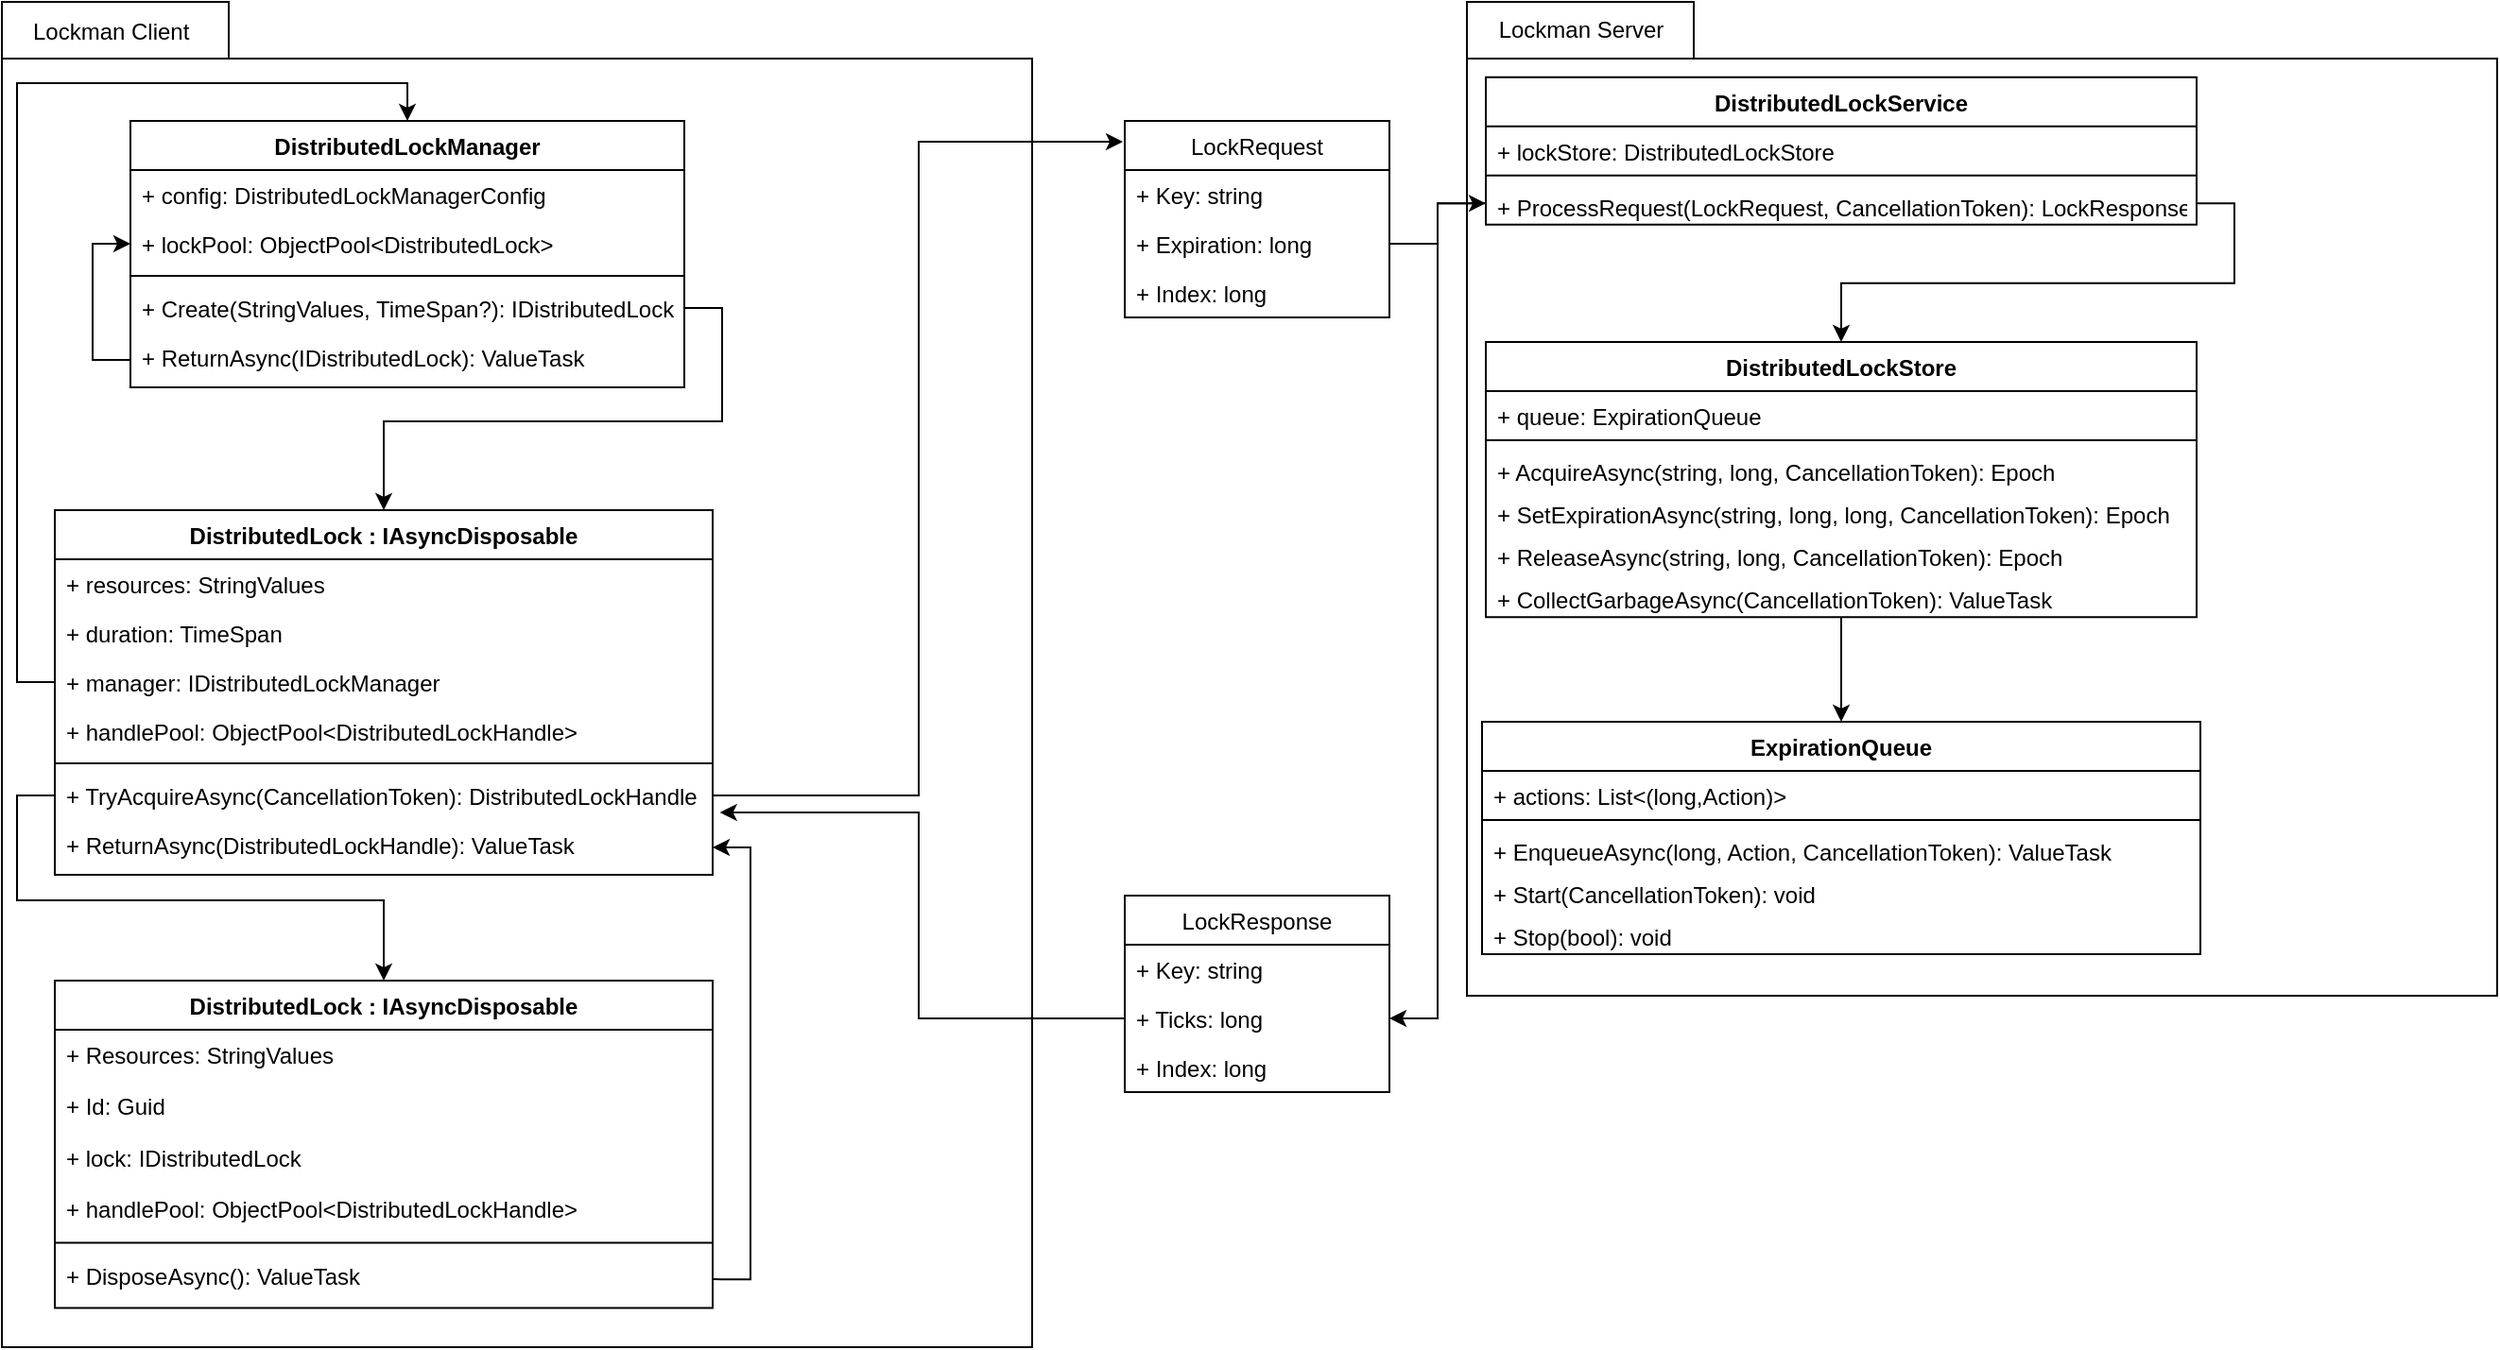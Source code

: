 <mxfile version="13.4.2" type="device"><diagram id="6hGFLwfOUW9BJ-s0fimq" name="Page-1"><mxGraphModel dx="2222" dy="1203" grid="0" gridSize="10" guides="1" tooltips="1" connect="1" arrows="1" fold="1" page="0" pageScale="1" pageWidth="1600" pageHeight="900" background="none" math="0" shadow="0"><root><mxCell id="0"/><mxCell id="1" parent="0"/><mxCell id="73" value="" style="group" parent="1" vertex="1" connectable="0"><mxGeometry x="277" y="-163" width="545" height="591" as="geometry"/></mxCell><mxCell id="74" value="" style="shape=folder;fontStyle=1;spacingTop=10;tabWidth=120;tabHeight=30;tabPosition=left;html=1;" parent="73" vertex="1"><mxGeometry width="545" height="526" as="geometry"/></mxCell><mxCell id="91" value="DistributedLockStore" style="swimlane;fontStyle=1;align=center;verticalAlign=top;childLayout=stackLayout;horizontal=1;startSize=26;horizontalStack=0;resizeParent=1;resizeParentMax=0;resizeLast=0;collapsible=1;marginBottom=0;" parent="73" vertex="1"><mxGeometry x="10" y="179.997" width="376" height="145.587" as="geometry"/></mxCell><mxCell id="92" value="+ queue: ExpirationQueue" style="text;strokeColor=none;fillColor=none;align=left;verticalAlign=top;spacingLeft=4;spacingRight=4;overflow=hidden;rotatable=0;points=[[0,0.5],[1,0.5]];portConstraint=eastwest;" parent="91" vertex="1"><mxGeometry y="26" width="376" height="22.531" as="geometry"/></mxCell><mxCell id="93" value="" style="line;strokeWidth=1;fillColor=none;align=left;verticalAlign=middle;spacingTop=-1;spacingLeft=3;spacingRight=3;rotatable=0;labelPosition=right;points=[];portConstraint=eastwest;" parent="91" vertex="1"><mxGeometry y="48.531" width="376" height="6.933" as="geometry"/></mxCell><mxCell id="94" value="+ AcquireAsync(string, long, CancellationToken): Epoch&#10;" style="text;strokeColor=none;fillColor=none;align=left;verticalAlign=top;spacingLeft=4;spacingRight=4;overflow=hidden;rotatable=0;points=[[0,0.5],[1,0.5]];portConstraint=eastwest;" parent="91" vertex="1"><mxGeometry y="55.463" width="376" height="22.531" as="geometry"/></mxCell><mxCell id="95" value="+ SetExpirationAsync(string, long, long, CancellationToken): Epoch&#10;" style="text;strokeColor=none;fillColor=none;align=left;verticalAlign=top;spacingLeft=4;spacingRight=4;overflow=hidden;rotatable=0;points=[[0,0.5],[1,0.5]];portConstraint=eastwest;" parent="91" vertex="1"><mxGeometry y="77.994" width="376" height="22.531" as="geometry"/></mxCell><mxCell id="96" value="+ ReleaseAsync(string, long, CancellationToken): Epoch&#10;" style="text;strokeColor=none;fillColor=none;align=left;verticalAlign=top;spacingLeft=4;spacingRight=4;overflow=hidden;rotatable=0;points=[[0,0.5],[1,0.5]];portConstraint=eastwest;" parent="91" vertex="1"><mxGeometry y="100.525" width="376" height="22.531" as="geometry"/></mxCell><mxCell id="97" value="+ CollectGarbageAsync(CancellationToken): ValueTask&#10;" style="text;strokeColor=none;fillColor=none;align=left;verticalAlign=top;spacingLeft=4;spacingRight=4;overflow=hidden;rotatable=0;points=[[0,0.5],[1,0.5]];portConstraint=eastwest;" parent="91" vertex="1"><mxGeometry y="123.056" width="376" height="22.531" as="geometry"/></mxCell><mxCell id="110" style="edgeStyle=orthogonalEdgeStyle;rounded=0;orthogonalLoop=1;jettySize=auto;html=1;" parent="73" source="91" target="99" edge="1"><mxGeometry relative="1" as="geometry"/></mxCell><mxCell id="77" value="DistributedLockService&#10;" style="swimlane;fontStyle=1;align=center;verticalAlign=top;childLayout=stackLayout;horizontal=1;startSize=26;horizontalStack=0;resizeParent=1;resizeParentMax=0;resizeLast=0;collapsible=1;marginBottom=0;" parent="73" vertex="1"><mxGeometry x="10" y="39.862" width="376" height="77.994" as="geometry"/></mxCell><mxCell id="78" value="+ lockStore: DistributedLockStore" style="text;strokeColor=none;fillColor=none;align=left;verticalAlign=top;spacingLeft=4;spacingRight=4;overflow=hidden;rotatable=0;points=[[0,0.5],[1,0.5]];portConstraint=eastwest;" parent="77" vertex="1"><mxGeometry y="26" width="376" height="22.531" as="geometry"/></mxCell><mxCell id="80" value="" style="line;strokeWidth=1;fillColor=none;align=left;verticalAlign=middle;spacingTop=-1;spacingLeft=3;spacingRight=3;rotatable=0;labelPosition=right;points=[];portConstraint=eastwest;" parent="77" vertex="1"><mxGeometry y="48.531" width="376" height="6.933" as="geometry"/></mxCell><mxCell id="81" value="+ ProcessRequest(LockRequest, CancellationToken): LockResponse" style="text;strokeColor=none;fillColor=none;align=left;verticalAlign=top;spacingLeft=4;spacingRight=4;overflow=hidden;rotatable=0;points=[[0,0.5],[1,0.5]];portConstraint=eastwest;" parent="77" vertex="1"><mxGeometry y="55.463" width="376" height="22.531" as="geometry"/></mxCell><mxCell id="75" value="Lockman Server" style="text;html=1;align=center;verticalAlign=middle;resizable=0;points=[];autosize=1;" parent="73" vertex="1"><mxGeometry x="11" y="6.066" width="97" height="18" as="geometry"/></mxCell><mxCell id="98" style="edgeStyle=orthogonalEdgeStyle;rounded=0;orthogonalLoop=1;jettySize=auto;html=1;exitX=1;exitY=0.5;exitDx=0;exitDy=0;entryX=0.5;entryY=0;entryDx=0;entryDy=0;" parent="73" source="81" target="91" edge="1"><mxGeometry relative="1" as="geometry"/></mxCell><mxCell id="99" value="ExpirationQueue" style="swimlane;fontStyle=1;align=center;verticalAlign=top;childLayout=stackLayout;horizontal=1;startSize=26;horizontalStack=0;resizeParent=1;resizeParentMax=0;resizeLast=0;collapsible=1;marginBottom=0;" parent="73" vertex="1"><mxGeometry x="8" y="380.999" width="380" height="123.056" as="geometry"/></mxCell><mxCell id="100" value="+ actions: List&lt;(long,Action)&gt;" style="text;strokeColor=none;fillColor=none;align=left;verticalAlign=top;spacingLeft=4;spacingRight=4;overflow=hidden;rotatable=0;points=[[0,0.5],[1,0.5]];portConstraint=eastwest;" parent="99" vertex="1"><mxGeometry y="26" width="380" height="22.531" as="geometry"/></mxCell><mxCell id="101" value="" style="line;strokeWidth=1;fillColor=none;align=left;verticalAlign=middle;spacingTop=-1;spacingLeft=3;spacingRight=3;rotatable=0;labelPosition=right;points=[];portConstraint=eastwest;" parent="99" vertex="1"><mxGeometry y="48.531" width="380" height="6.933" as="geometry"/></mxCell><mxCell id="102" value="+ EnqueueAsync(long, Action, CancellationToken): ValueTask&#10;" style="text;strokeColor=none;fillColor=none;align=left;verticalAlign=top;spacingLeft=4;spacingRight=4;overflow=hidden;rotatable=0;points=[[0,0.5],[1,0.5]];portConstraint=eastwest;" parent="99" vertex="1"><mxGeometry y="55.463" width="380" height="22.531" as="geometry"/></mxCell><mxCell id="103" value="+ Start(CancellationToken): void&#10;&#10;" style="text;strokeColor=none;fillColor=none;align=left;verticalAlign=top;spacingLeft=4;spacingRight=4;overflow=hidden;rotatable=0;points=[[0,0.5],[1,0.5]];portConstraint=eastwest;" parent="99" vertex="1"><mxGeometry y="77.994" width="380" height="22.531" as="geometry"/></mxCell><mxCell id="104" value="+ Stop(bool): void" style="text;strokeColor=none;fillColor=none;align=left;verticalAlign=top;spacingLeft=4;spacingRight=4;overflow=hidden;rotatable=0;points=[[0,0.5],[1,0.5]];portConstraint=eastwest;" parent="99" vertex="1"><mxGeometry y="100.525" width="380" height="22.531" as="geometry"/></mxCell><mxCell id="70" value="" style="group" parent="1" vertex="1" connectable="0"><mxGeometry x="-498" y="-163" width="545" height="712" as="geometry"/></mxCell><mxCell id="36" value="" style="shape=folder;fontStyle=1;spacingTop=10;tabWidth=120;tabHeight=30;tabPosition=left;html=1;" parent="70" vertex="1"><mxGeometry width="545" height="712.0" as="geometry"/></mxCell><mxCell id="111" value="DistributedLock : IAsyncDisposable&#10;" style="swimlane;fontStyle=1;align=center;verticalAlign=top;childLayout=stackLayout;horizontal=1;startSize=26;horizontalStack=0;resizeParent=1;resizeParentMax=0;resizeLast=0;collapsible=1;marginBottom=0;" parent="70" vertex="1"><mxGeometry x="28" y="517.996" width="348" height="173.202" as="geometry"/></mxCell><mxCell id="112" value="+ Resources: StringValues" style="text;strokeColor=none;fillColor=none;align=left;verticalAlign=top;spacingLeft=4;spacingRight=4;overflow=hidden;rotatable=0;points=[[0,0.5],[1,0.5]];portConstraint=eastwest;" parent="111" vertex="1"><mxGeometry y="26" width="348" height="27.144" as="geometry"/></mxCell><mxCell id="113" value="+ Id: Guid" style="text;strokeColor=none;fillColor=none;align=left;verticalAlign=top;spacingLeft=4;spacingRight=4;overflow=hidden;rotatable=0;points=[[0,0.5],[1,0.5]];portConstraint=eastwest;" parent="111" vertex="1"><mxGeometry y="53.144" width="348" height="27.144" as="geometry"/></mxCell><mxCell id="114" value="+ lock: IDistributedLock" style="text;strokeColor=none;fillColor=none;align=left;verticalAlign=top;spacingLeft=4;spacingRight=4;overflow=hidden;rotatable=0;points=[[0,0.5],[1,0.5]];portConstraint=eastwest;" parent="111" vertex="1"><mxGeometry y="80.287" width="348" height="27.144" as="geometry"/></mxCell><mxCell id="115" value="+ handlePool: ObjectPool&lt;DistributedLockHandle&gt;" style="text;strokeColor=none;fillColor=none;align=left;verticalAlign=top;spacingLeft=4;spacingRight=4;overflow=hidden;rotatable=0;points=[[0,0.5],[1,0.5]];portConstraint=eastwest;" parent="111" vertex="1"><mxGeometry y="107.431" width="348" height="27.144" as="geometry"/></mxCell><mxCell id="116" value="" style="line;strokeWidth=1;fillColor=none;align=left;verticalAlign=middle;spacingTop=-1;spacingLeft=3;spacingRight=3;rotatable=0;labelPosition=right;points=[];portConstraint=eastwest;" parent="111" vertex="1"><mxGeometry y="134.575" width="348" height="8.352" as="geometry"/></mxCell><mxCell id="118" value="+ DisposeAsync(): ValueTask" style="text;strokeColor=none;fillColor=none;align=left;verticalAlign=top;spacingLeft=4;spacingRight=4;overflow=hidden;rotatable=0;points=[[0,0.5],[1,0.5]];portConstraint=eastwest;" parent="111" vertex="1"><mxGeometry y="142.927" width="348" height="30.276" as="geometry"/></mxCell><mxCell id="8gE2cYYljuhpXcursAtW-120" value="Lockman Client&amp;nbsp;" style="text;html=1;align=center;verticalAlign=middle;resizable=0;points=[];autosize=1;" vertex="1" parent="70"><mxGeometry x="11" y="6.996" width="96" height="18" as="geometry"/></mxCell><mxCell id="65" style="edgeStyle=orthogonalEdgeStyle;rounded=0;orthogonalLoop=1;jettySize=auto;html=1;exitX=1;exitY=0.5;exitDx=0;exitDy=0;entryX=0.5;entryY=0;entryDx=0;entryDy=0;" parent="1" source="42" target="46" edge="1"><mxGeometry relative="1" as="geometry"/></mxCell><mxCell id="66" style="edgeStyle=orthogonalEdgeStyle;rounded=0;orthogonalLoop=1;jettySize=auto;html=1;exitX=0;exitY=0.5;exitDx=0;exitDy=0;entryX=0.5;entryY=0;entryDx=0;entryDy=0;" parent="1" source="59" target="39" edge="1"><mxGeometry relative="1" as="geometry"/></mxCell><mxCell id="68" style="edgeStyle=orthogonalEdgeStyle;rounded=0;orthogonalLoop=1;jettySize=auto;html=1;exitX=1;exitY=0.5;exitDx=0;exitDy=0;entryX=-0.007;entryY=0.106;entryDx=0;entryDy=0;entryPerimeter=0;" parent="1" source="50" target="28" edge="1"><mxGeometry relative="1" as="geometry"/></mxCell><mxCell id="39" value="DistributedLockManager&#10;" style="swimlane;fontStyle=1;align=center;verticalAlign=top;childLayout=stackLayout;horizontal=1;startSize=26;horizontalStack=0;resizeParent=1;resizeParentMax=0;resizeLast=0;collapsible=1;marginBottom=0;" parent="1" vertex="1"><mxGeometry x="-430" y="-100" width="293" height="141" as="geometry"/></mxCell><mxCell id="40" value="+ config: DistributedLockManagerConfig" style="text;strokeColor=none;fillColor=none;align=left;verticalAlign=top;spacingLeft=4;spacingRight=4;overflow=hidden;rotatable=0;points=[[0,0.5],[1,0.5]];portConstraint=eastwest;" parent="39" vertex="1"><mxGeometry y="26" width="293" height="26" as="geometry"/></mxCell><mxCell id="43" value="+ lockPool: ObjectPool&lt;DistributedLock&gt;" style="text;strokeColor=none;fillColor=none;align=left;verticalAlign=top;spacingLeft=4;spacingRight=4;overflow=hidden;rotatable=0;points=[[0,0.5],[1,0.5]];portConstraint=eastwest;" parent="39" vertex="1"><mxGeometry y="52" width="293" height="26" as="geometry"/></mxCell><mxCell id="41" value="" style="line;strokeWidth=1;fillColor=none;align=left;verticalAlign=middle;spacingTop=-1;spacingLeft=3;spacingRight=3;rotatable=0;labelPosition=right;points=[];portConstraint=eastwest;" parent="39" vertex="1"><mxGeometry y="78" width="293" height="8" as="geometry"/></mxCell><mxCell id="42" value="+ Create(StringValues, TimeSpan?): IDistributedLock" style="text;strokeColor=none;fillColor=none;align=left;verticalAlign=top;spacingLeft=4;spacingRight=4;overflow=hidden;rotatable=0;points=[[0,0.5],[1,0.5]];portConstraint=eastwest;" parent="39" vertex="1"><mxGeometry y="86" width="293" height="26" as="geometry"/></mxCell><mxCell id="64" style="edgeStyle=orthogonalEdgeStyle;rounded=0;orthogonalLoop=1;jettySize=auto;html=1;exitX=0;exitY=0.5;exitDx=0;exitDy=0;entryX=0;entryY=0.5;entryDx=0;entryDy=0;" parent="39" source="44" target="43" edge="1"><mxGeometry relative="1" as="geometry"/></mxCell><mxCell id="44" value="+ ReturnAsync(IDistributedLock): ValueTask" style="text;strokeColor=none;fillColor=none;align=left;verticalAlign=top;spacingLeft=4;spacingRight=4;overflow=hidden;rotatable=0;points=[[0,0.5],[1,0.5]];portConstraint=eastwest;" parent="39" vertex="1"><mxGeometry y="112" width="293" height="29" as="geometry"/></mxCell><mxCell id="46" value="DistributedLock : IAsyncDisposable&#10;" style="swimlane;fontStyle=1;align=center;verticalAlign=top;childLayout=stackLayout;horizontal=1;startSize=26;horizontalStack=0;resizeParent=1;resizeParentMax=0;resizeLast=0;collapsible=1;marginBottom=0;" parent="1" vertex="1"><mxGeometry x="-470" y="106" width="348" height="193" as="geometry"/></mxCell><mxCell id="47" value="+ resources: StringValues" style="text;strokeColor=none;fillColor=none;align=left;verticalAlign=top;spacingLeft=4;spacingRight=4;overflow=hidden;rotatable=0;points=[[0,0.5],[1,0.5]];portConstraint=eastwest;" parent="46" vertex="1"><mxGeometry y="26" width="348" height="26" as="geometry"/></mxCell><mxCell id="48" value="+ duration: TimeSpan" style="text;strokeColor=none;fillColor=none;align=left;verticalAlign=top;spacingLeft=4;spacingRight=4;overflow=hidden;rotatable=0;points=[[0,0.5],[1,0.5]];portConstraint=eastwest;" parent="46" vertex="1"><mxGeometry y="52" width="348" height="26" as="geometry"/></mxCell><mxCell id="59" value="+ manager: IDistributedLockManager" style="text;strokeColor=none;fillColor=none;align=left;verticalAlign=top;spacingLeft=4;spacingRight=4;overflow=hidden;rotatable=0;points=[[0,0.5],[1,0.5]];portConstraint=eastwest;" parent="46" vertex="1"><mxGeometry y="78" width="348" height="26" as="geometry"/></mxCell><mxCell id="60" value="+ handlePool: ObjectPool&lt;DistributedLockHandle&gt;" style="text;strokeColor=none;fillColor=none;align=left;verticalAlign=top;spacingLeft=4;spacingRight=4;overflow=hidden;rotatable=0;points=[[0,0.5],[1,0.5]];portConstraint=eastwest;" parent="46" vertex="1"><mxGeometry y="104" width="348" height="26" as="geometry"/></mxCell><mxCell id="49" value="" style="line;strokeWidth=1;fillColor=none;align=left;verticalAlign=middle;spacingTop=-1;spacingLeft=3;spacingRight=3;rotatable=0;labelPosition=right;points=[];portConstraint=eastwest;" parent="46" vertex="1"><mxGeometry y="130" width="348" height="8" as="geometry"/></mxCell><mxCell id="50" value="+ TryAcquireAsync(CancellationToken): DistributedLockHandle" style="text;strokeColor=none;fillColor=none;align=left;verticalAlign=top;spacingLeft=4;spacingRight=4;overflow=hidden;rotatable=0;points=[[0,0.5],[1,0.5]];portConstraint=eastwest;" parent="46" vertex="1"><mxGeometry y="138" width="348" height="26" as="geometry"/></mxCell><mxCell id="51" value="+ ReturnAsync(DistributedLockHandle): ValueTask" style="text;strokeColor=none;fillColor=none;align=left;verticalAlign=top;spacingLeft=4;spacingRight=4;overflow=hidden;rotatable=0;points=[[0,0.5],[1,0.5]];portConstraint=eastwest;" parent="46" vertex="1"><mxGeometry y="164" width="348" height="29" as="geometry"/></mxCell><mxCell id="28" value="LockRequest" style="swimlane;fontStyle=0;childLayout=stackLayout;horizontal=1;startSize=26;fillColor=none;horizontalStack=0;resizeParent=1;resizeParentMax=0;resizeLast=0;collapsible=1;marginBottom=0;" parent="1" vertex="1"><mxGeometry x="96" y="-100" width="140" height="104" as="geometry"/></mxCell><mxCell id="29" value="+ Key: string" style="text;strokeColor=none;fillColor=none;align=left;verticalAlign=top;spacingLeft=4;spacingRight=4;overflow=hidden;rotatable=0;points=[[0,0.5],[1,0.5]];portConstraint=eastwest;" parent="28" vertex="1"><mxGeometry y="26" width="140" height="26" as="geometry"/></mxCell><mxCell id="30" value="+ Expiration: long&#10;" style="text;strokeColor=none;fillColor=none;align=left;verticalAlign=top;spacingLeft=4;spacingRight=4;overflow=hidden;rotatable=0;points=[[0,0.5],[1,0.5]];portConstraint=eastwest;" parent="28" vertex="1"><mxGeometry y="52" width="140" height="26" as="geometry"/></mxCell><mxCell id="31" value="+ Index: long" style="text;strokeColor=none;fillColor=none;align=left;verticalAlign=top;spacingLeft=4;spacingRight=4;overflow=hidden;rotatable=0;points=[[0,0.5],[1,0.5]];portConstraint=eastwest;" parent="28" vertex="1"><mxGeometry y="78" width="140" height="26" as="geometry"/></mxCell><mxCell id="32" value="LockResponse" style="swimlane;fontStyle=0;childLayout=stackLayout;horizontal=1;startSize=26;fillColor=none;horizontalStack=0;resizeParent=1;resizeParentMax=0;resizeLast=0;collapsible=1;marginBottom=0;" parent="1" vertex="1"><mxGeometry x="96" y="310" width="140" height="104" as="geometry"/></mxCell><mxCell id="33" value="+ Key: string" style="text;strokeColor=none;fillColor=none;align=left;verticalAlign=top;spacingLeft=4;spacingRight=4;overflow=hidden;rotatable=0;points=[[0,0.5],[1,0.5]];portConstraint=eastwest;" parent="32" vertex="1"><mxGeometry y="26" width="140" height="26" as="geometry"/></mxCell><mxCell id="34" value="+ Ticks: long&#10;" style="text;strokeColor=none;fillColor=none;align=left;verticalAlign=top;spacingLeft=4;spacingRight=4;overflow=hidden;rotatable=0;points=[[0,0.5],[1,0.5]];portConstraint=eastwest;" parent="32" vertex="1"><mxGeometry y="52" width="140" height="26" as="geometry"/></mxCell><mxCell id="35" value="+ Index: long" style="text;strokeColor=none;fillColor=none;align=left;verticalAlign=top;spacingLeft=4;spacingRight=4;overflow=hidden;rotatable=0;points=[[0,0.5],[1,0.5]];portConstraint=eastwest;" parent="32" vertex="1"><mxGeometry y="78" width="140" height="26" as="geometry"/></mxCell><mxCell id="76" style="edgeStyle=orthogonalEdgeStyle;rounded=0;orthogonalLoop=1;jettySize=auto;html=1;exitX=0;exitY=0.5;exitDx=0;exitDy=0;entryX=1.011;entryY=-0.138;entryDx=0;entryDy=0;entryPerimeter=0;" parent="1" source="34" target="51" edge="1"><mxGeometry relative="1" as="geometry"/></mxCell><mxCell id="84" style="edgeStyle=orthogonalEdgeStyle;rounded=0;orthogonalLoop=1;jettySize=auto;html=1;exitX=1;exitY=0.5;exitDx=0;exitDy=0;entryX=0;entryY=0.5;entryDx=0;entryDy=0;" parent="1" source="30" target="81" edge="1"><mxGeometry relative="1" as="geometry"/></mxCell><mxCell id="85" style="edgeStyle=orthogonalEdgeStyle;rounded=0;orthogonalLoop=1;jettySize=auto;html=1;exitX=0;exitY=0.5;exitDx=0;exitDy=0;entryX=1;entryY=0.5;entryDx=0;entryDy=0;" parent="1" source="81" target="34" edge="1"><mxGeometry relative="1" as="geometry"/></mxCell><mxCell id="119" style="edgeStyle=orthogonalEdgeStyle;rounded=0;orthogonalLoop=1;jettySize=auto;html=1;exitX=1;exitY=0.5;exitDx=0;exitDy=0;entryX=1;entryY=0.5;entryDx=0;entryDy=0;" parent="1" source="118" target="51" edge="1"><mxGeometry relative="1" as="geometry"/></mxCell><mxCell id="120" style="edgeStyle=orthogonalEdgeStyle;rounded=0;orthogonalLoop=1;jettySize=auto;html=1;exitX=0;exitY=0.5;exitDx=0;exitDy=0;" parent="1" source="50" target="111" edge="1"><mxGeometry relative="1" as="geometry"/></mxCell></root></mxGraphModel></diagram></mxfile>
